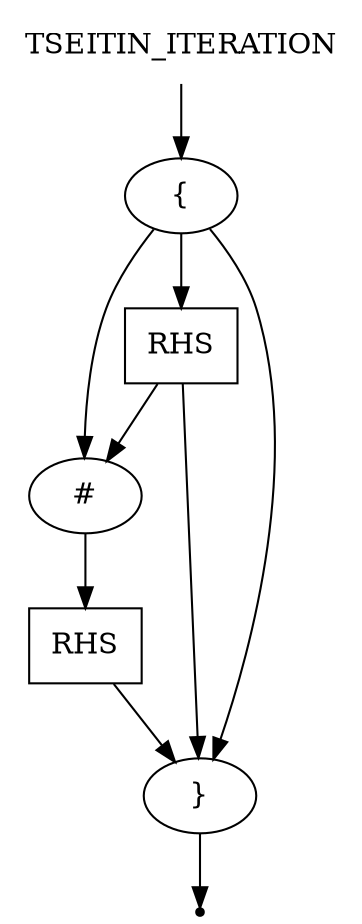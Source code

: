 digraph TSEITIN_ITERATION {
    start [label=TSEITIN_ITERATION shape=plaintext]
    A [label="{" shape=oval]
    B [label=RHS shape=box]
    C [label="#" shape=oval]
    D [label=RHS shape=box]
    E [label="}" shape=oval]
    end [label="" shape=point]
    start -> A
    A -> B
    A -> C
    A -> E
    B -> C
    B -> E
    C -> D
    D -> E
    E -> end
}
